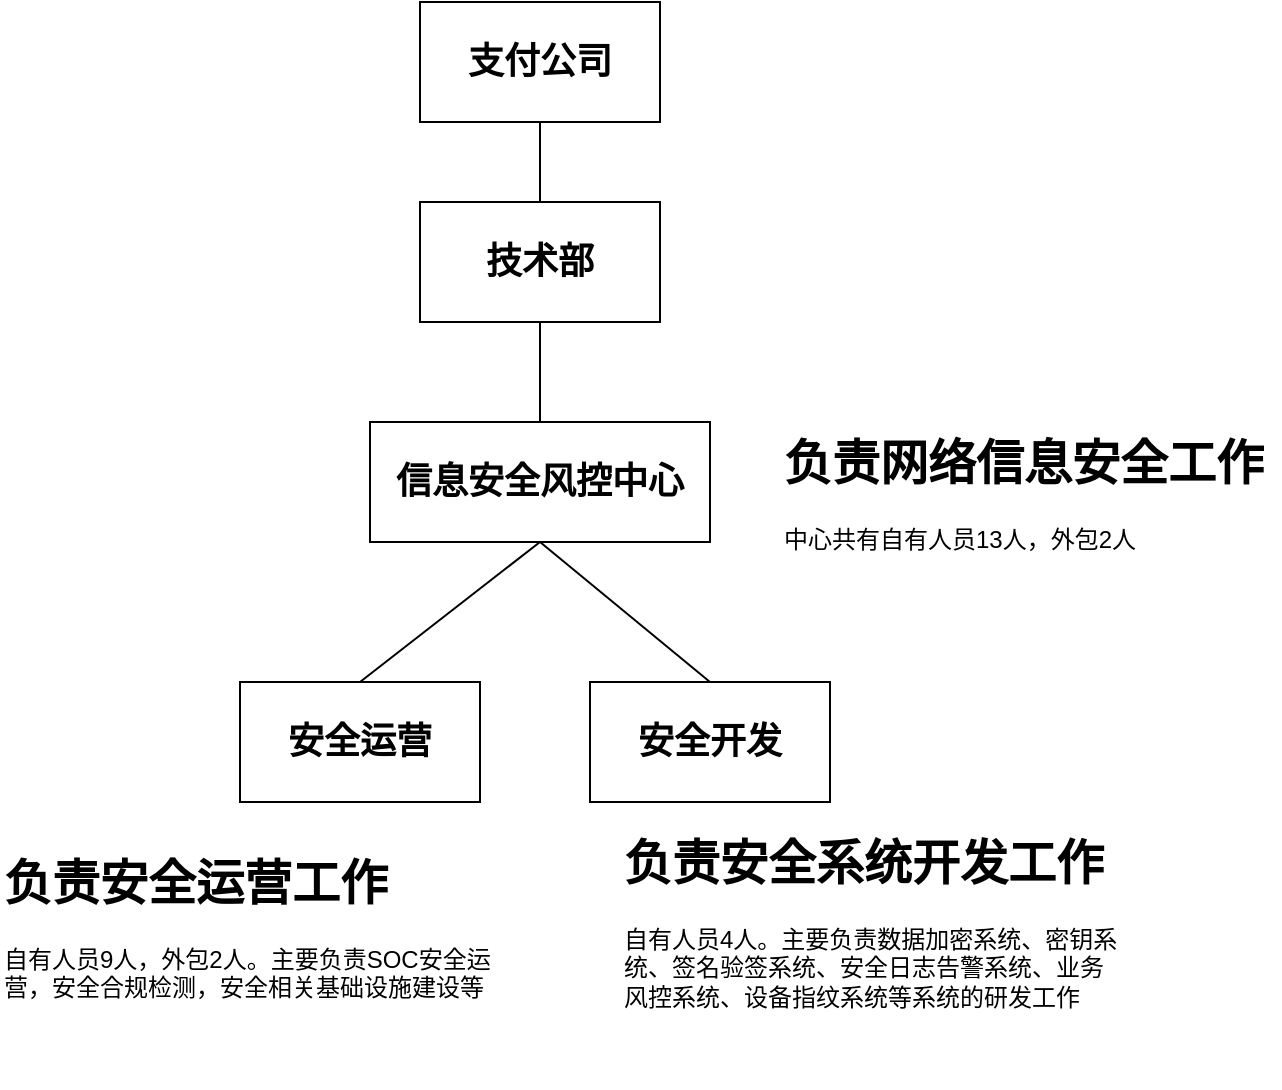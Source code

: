 <mxfile version="24.9.1">
  <diagram name="第 1 页" id="JOnwjQAw6FctpHRn7n33">
    <mxGraphModel dx="2074" dy="1132" grid="1" gridSize="10" guides="1" tooltips="1" connect="1" arrows="1" fold="1" page="1" pageScale="1" pageWidth="850" pageHeight="1100" math="0" shadow="0">
      <root>
        <mxCell id="0" />
        <mxCell id="1" parent="0" />
        <mxCell id="3w2RXyKYQ_ACeo4qv3Gf-1" value="支付公司" style="rounded=0;whiteSpace=wrap;html=1;fontSize=18;fontStyle=1" vertex="1" parent="1">
          <mxGeometry x="340" y="230" width="120" height="60" as="geometry" />
        </mxCell>
        <mxCell id="3w2RXyKYQ_ACeo4qv3Gf-2" value="技术部" style="rounded=0;whiteSpace=wrap;html=1;fontSize=18;fontStyle=1" vertex="1" parent="1">
          <mxGeometry x="340" y="330" width="120" height="60" as="geometry" />
        </mxCell>
        <mxCell id="3w2RXyKYQ_ACeo4qv3Gf-3" value="安全运营" style="rounded=0;whiteSpace=wrap;html=1;fontSize=18;fontStyle=1" vertex="1" parent="1">
          <mxGeometry x="250" y="570" width="120" height="60" as="geometry" />
        </mxCell>
        <mxCell id="3w2RXyKYQ_ACeo4qv3Gf-4" value="安全开发" style="rounded=0;whiteSpace=wrap;html=1;fontSize=18;fontStyle=1" vertex="1" parent="1">
          <mxGeometry x="425" y="570" width="120" height="60" as="geometry" />
        </mxCell>
        <mxCell id="3w2RXyKYQ_ACeo4qv3Gf-5" value="" style="endArrow=none;html=1;rounded=0;entryX=0.5;entryY=1;entryDx=0;entryDy=0;exitX=0.5;exitY=0;exitDx=0;exitDy=0;" edge="1" parent="1" source="3w2RXyKYQ_ACeo4qv3Gf-2" target="3w2RXyKYQ_ACeo4qv3Gf-1">
          <mxGeometry width="50" height="50" relative="1" as="geometry">
            <mxPoint x="400" y="500" as="sourcePoint" />
            <mxPoint x="450" y="450" as="targetPoint" />
          </mxGeometry>
        </mxCell>
        <mxCell id="3w2RXyKYQ_ACeo4qv3Gf-8" value="信息安全风控中心" style="rounded=0;whiteSpace=wrap;html=1;fontSize=18;fontStyle=1" vertex="1" parent="1">
          <mxGeometry x="315" y="440" width="170" height="60" as="geometry" />
        </mxCell>
        <mxCell id="3w2RXyKYQ_ACeo4qv3Gf-9" value="" style="endArrow=none;html=1;rounded=0;entryX=0.5;entryY=1;entryDx=0;entryDy=0;exitX=0.5;exitY=0;exitDx=0;exitDy=0;" edge="1" parent="1" source="3w2RXyKYQ_ACeo4qv3Gf-8" target="3w2RXyKYQ_ACeo4qv3Gf-2">
          <mxGeometry width="50" height="50" relative="1" as="geometry">
            <mxPoint x="410" y="340" as="sourcePoint" />
            <mxPoint x="410" y="290" as="targetPoint" />
          </mxGeometry>
        </mxCell>
        <mxCell id="3w2RXyKYQ_ACeo4qv3Gf-10" value="" style="endArrow=none;html=1;rounded=0;entryX=0.5;entryY=1;entryDx=0;entryDy=0;exitX=0.5;exitY=0;exitDx=0;exitDy=0;" edge="1" parent="1" source="3w2RXyKYQ_ACeo4qv3Gf-3" target="3w2RXyKYQ_ACeo4qv3Gf-8">
          <mxGeometry width="50" height="50" relative="1" as="geometry">
            <mxPoint x="410" y="450" as="sourcePoint" />
            <mxPoint x="410" y="400" as="targetPoint" />
          </mxGeometry>
        </mxCell>
        <mxCell id="3w2RXyKYQ_ACeo4qv3Gf-11" value="" style="endArrow=none;html=1;rounded=0;entryX=0.5;entryY=1;entryDx=0;entryDy=0;exitX=0.5;exitY=0;exitDx=0;exitDy=0;" edge="1" parent="1" source="3w2RXyKYQ_ACeo4qv3Gf-4" target="3w2RXyKYQ_ACeo4qv3Gf-8">
          <mxGeometry width="50" height="50" relative="1" as="geometry">
            <mxPoint x="320" y="580" as="sourcePoint" />
            <mxPoint x="410" y="510" as="targetPoint" />
          </mxGeometry>
        </mxCell>
        <mxCell id="3w2RXyKYQ_ACeo4qv3Gf-12" value="&lt;h1 style=&quot;margin-top: 0px;&quot;&gt;负责网络信息安全工作&lt;/h1&gt;&lt;p&gt;中心共有自有人员13人，外包2人&lt;/p&gt;" style="text;html=1;whiteSpace=wrap;overflow=hidden;rounded=0;" vertex="1" parent="1">
          <mxGeometry x="520" y="440" width="250" height="120" as="geometry" />
        </mxCell>
        <mxCell id="3w2RXyKYQ_ACeo4qv3Gf-13" value="&lt;h1 style=&quot;margin-top: 0px;&quot;&gt;负责安全运营工作&lt;/h1&gt;&lt;p&gt;自有人员9人，外包2人。主要负责SOC安全运营，安全合规检测，安全相关基础设施建设等&lt;/p&gt;" style="text;html=1;whiteSpace=wrap;overflow=hidden;rounded=0;" vertex="1" parent="1">
          <mxGeometry x="130" y="650" width="250" height="120" as="geometry" />
        </mxCell>
        <mxCell id="3w2RXyKYQ_ACeo4qv3Gf-14" value="&lt;h1 style=&quot;margin-top: 0px;&quot;&gt;负责安全系统开发工作&lt;/h1&gt;&lt;p&gt;自有人员4人。主要负责数据加密系统、密钥系统、签名验签系统、安全日志告警系统、业务风控系统、设备指纹系统等系统的研发工作&lt;/p&gt;" style="text;html=1;whiteSpace=wrap;overflow=hidden;rounded=0;" vertex="1" parent="1">
          <mxGeometry x="440" y="640" width="250" height="120" as="geometry" />
        </mxCell>
      </root>
    </mxGraphModel>
  </diagram>
</mxfile>
